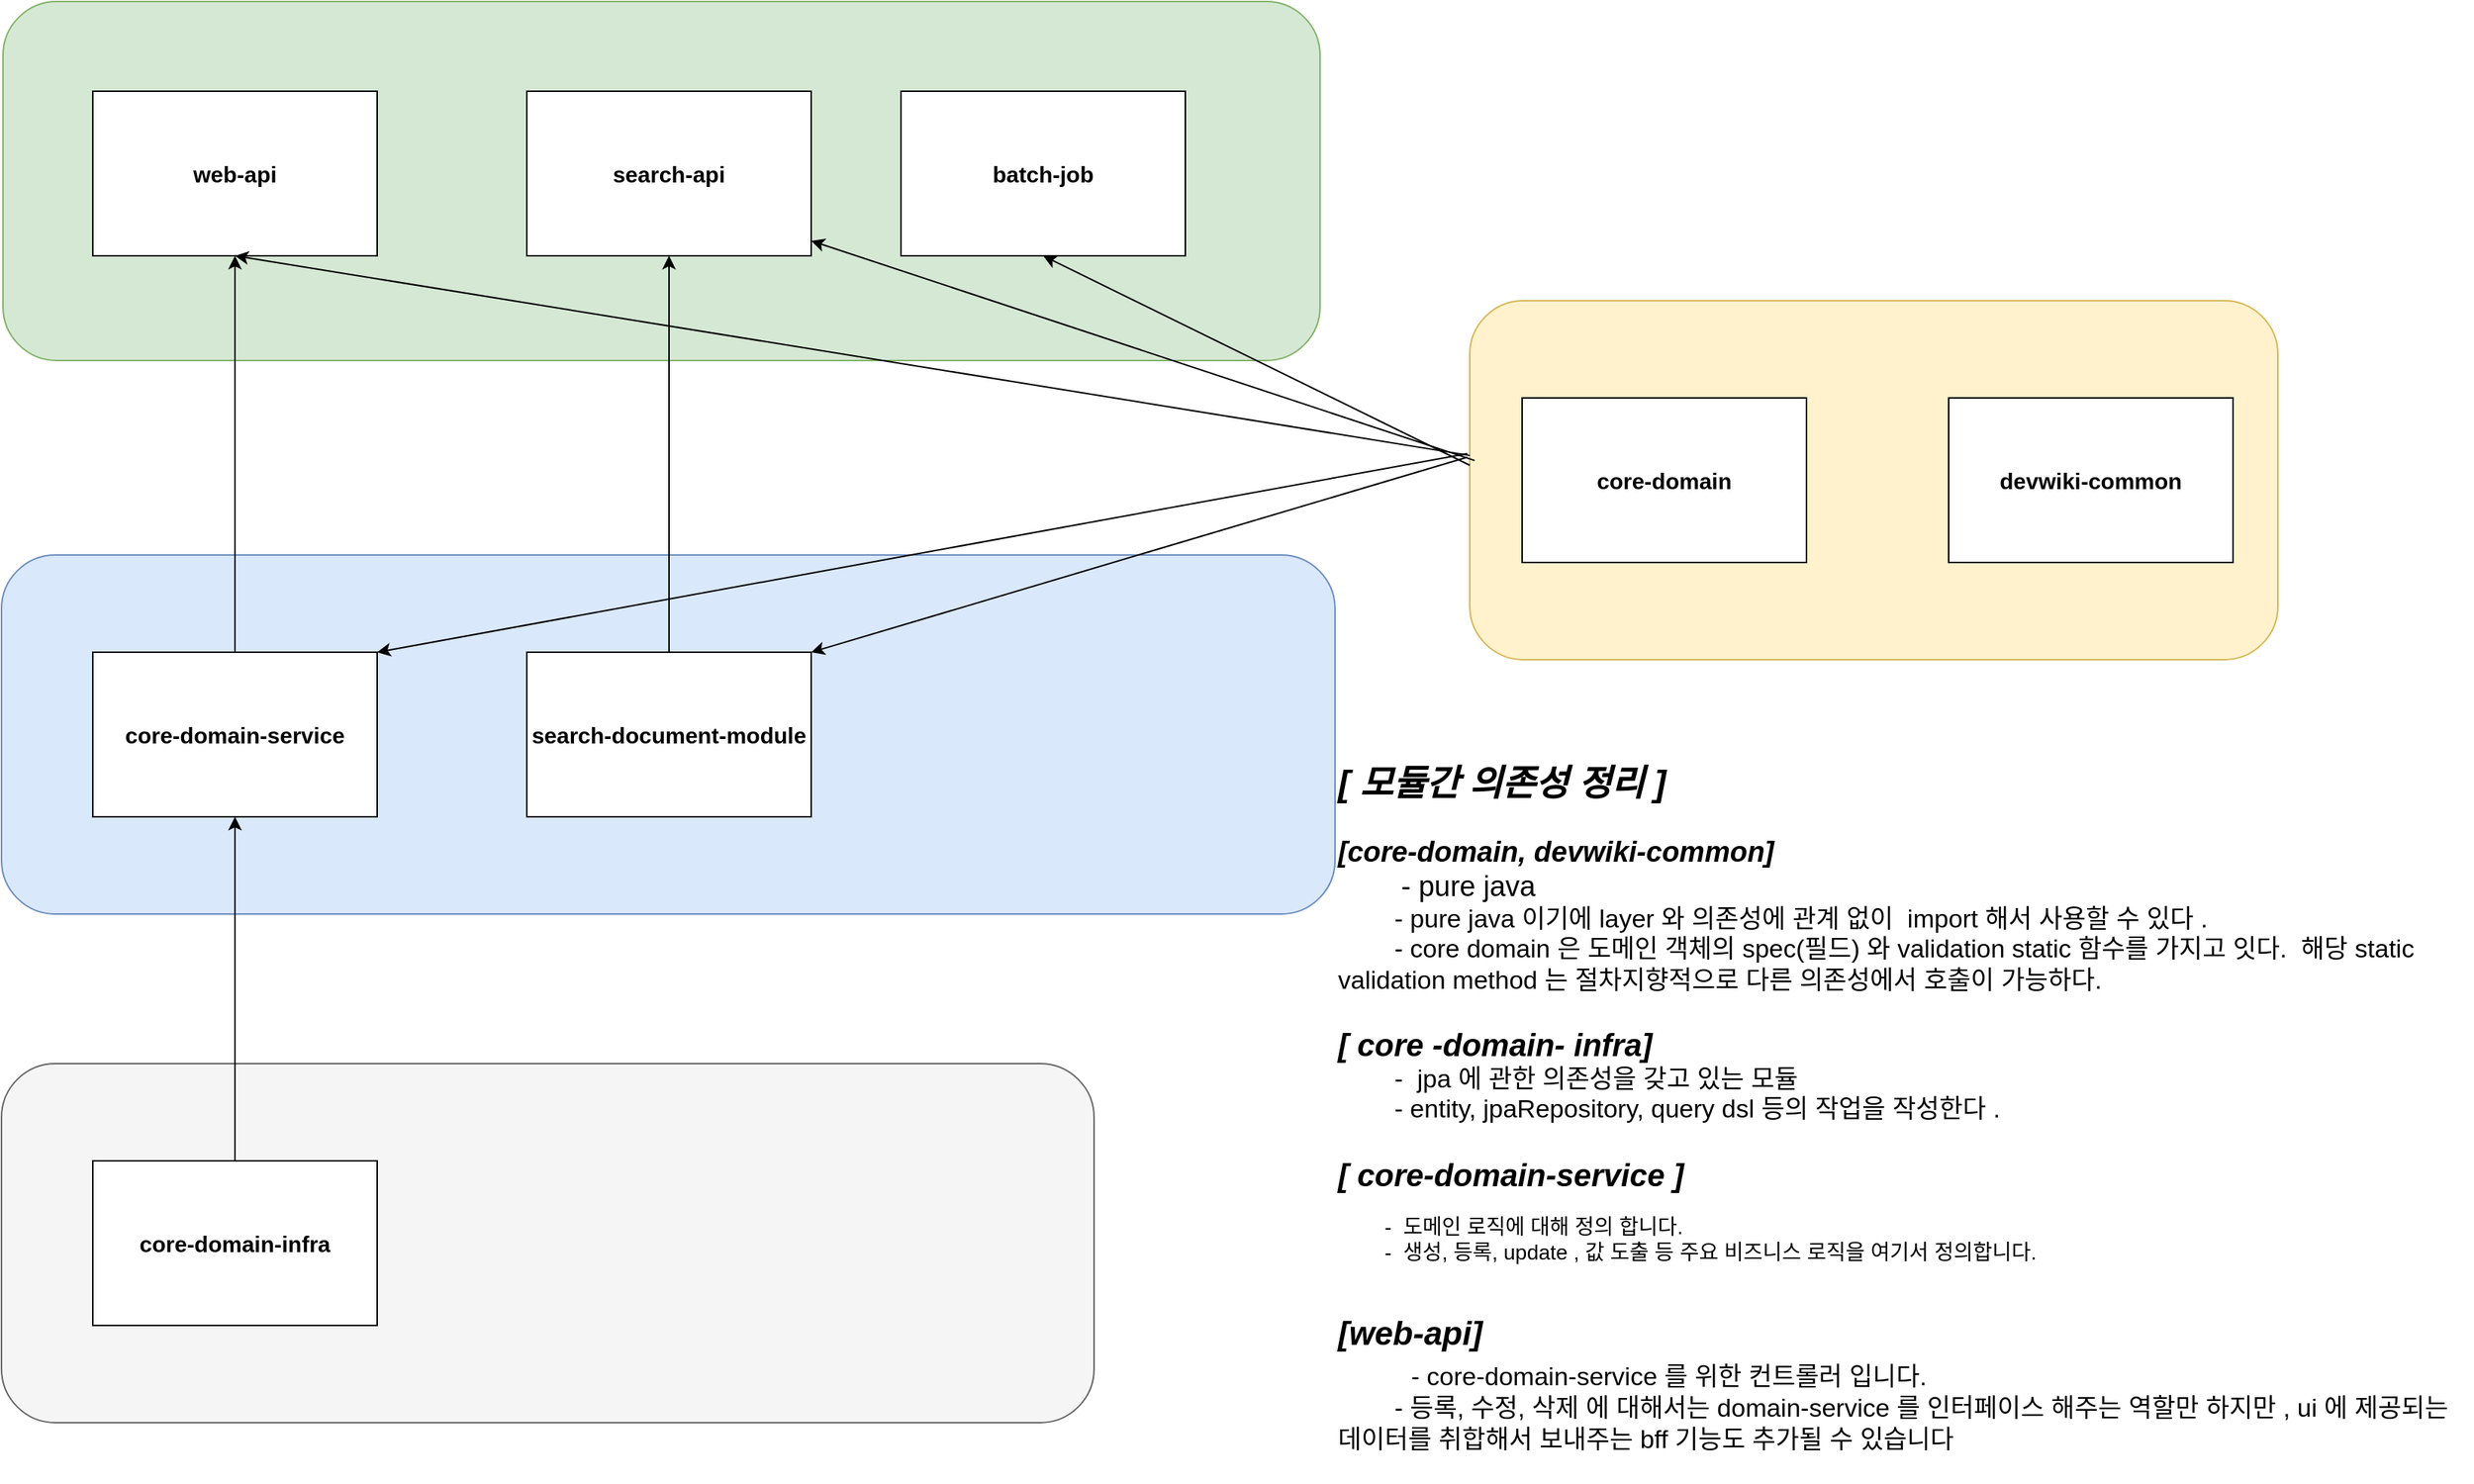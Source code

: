 <mxfile version="24.2.3" type="github" pages="2">
  <diagram id="eJUxkBeo7H8FneVKurgV" name="domain-rdms-service module ">
    <mxGraphModel dx="2127" dy="1106" grid="1" gridSize="10" guides="1" tooltips="1" connect="1" arrows="1" fold="1" page="1" pageScale="1" pageWidth="827" pageHeight="1169" math="0" shadow="0">
      <root>
        <mxCell id="0" />
        <mxCell id="1" parent="0" />
        <mxCell id="KcUZ6cgq9FZR3XA63UQ2-1" value="" style="rounded=1;whiteSpace=wrap;html=1;fillColor=#fff2cc;strokeColor=#d6b656;" vertex="1" parent="1">
          <mxGeometry x="1030" y="260" width="540" height="240" as="geometry" />
        </mxCell>
        <mxCell id="KcUZ6cgq9FZR3XA63UQ2-2" value="" style="rounded=1;whiteSpace=wrap;html=1;fillColor=#d5e8d4;strokeColor=#82b366;" vertex="1" parent="1">
          <mxGeometry x="50" y="60" width="880" height="240" as="geometry" />
        </mxCell>
        <mxCell id="KcUZ6cgq9FZR3XA63UQ2-3" value="" style="rounded=1;whiteSpace=wrap;html=1;fillColor=#dae8fc;strokeColor=#6c8ebf;" vertex="1" parent="1">
          <mxGeometry x="49" y="430" width="891" height="240" as="geometry" />
        </mxCell>
        <mxCell id="KcUZ6cgq9FZR3XA63UQ2-4" value="" style="rounded=1;whiteSpace=wrap;html=1;fillColor=#f5f5f5;fontColor=#333333;strokeColor=#666666;" vertex="1" parent="1">
          <mxGeometry x="49" y="770" width="730" height="240" as="geometry" />
        </mxCell>
        <mxCell id="KcUZ6cgq9FZR3XA63UQ2-5" value="&lt;b&gt;&lt;font style=&quot;font-size: 15px;&quot;&gt;core-domain-service&lt;/font&gt;&lt;/b&gt;" style="rounded=0;whiteSpace=wrap;html=1;" vertex="1" parent="1">
          <mxGeometry x="110" y="495" width="190" height="110" as="geometry" />
        </mxCell>
        <mxCell id="KcUZ6cgq9FZR3XA63UQ2-6" value="&lt;b&gt;&lt;font style=&quot;font-size: 15px;&quot;&gt;core-domain&lt;/font&gt;&lt;/b&gt;" style="rounded=0;whiteSpace=wrap;html=1;" vertex="1" parent="1">
          <mxGeometry x="1065" y="325" width="190" height="110" as="geometry" />
        </mxCell>
        <mxCell id="KcUZ6cgq9FZR3XA63UQ2-7" value="&lt;b&gt;&lt;font style=&quot;font-size: 15px;&quot;&gt;core-domain-infra&lt;/font&gt;&lt;/b&gt;" style="rounded=0;whiteSpace=wrap;html=1;" vertex="1" parent="1">
          <mxGeometry x="110" y="835" width="190" height="110" as="geometry" />
        </mxCell>
        <mxCell id="KcUZ6cgq9FZR3XA63UQ2-8" value="" style="endArrow=classic;html=1;rounded=0;entryX=0.5;entryY=1;entryDx=0;entryDy=0;" edge="1" parent="1" source="KcUZ6cgq9FZR3XA63UQ2-7" target="KcUZ6cgq9FZR3XA63UQ2-5">
          <mxGeometry width="50" height="50" relative="1" as="geometry">
            <mxPoint x="390" y="590" as="sourcePoint" />
            <mxPoint x="440" y="540" as="targetPoint" />
          </mxGeometry>
        </mxCell>
        <mxCell id="KcUZ6cgq9FZR3XA63UQ2-9" value="&lt;span style=&quot;font-size: 15px;&quot;&gt;&lt;b&gt;web-api&lt;/b&gt;&lt;/span&gt;" style="rounded=0;whiteSpace=wrap;html=1;" vertex="1" parent="1">
          <mxGeometry x="110" y="120" width="190" height="110" as="geometry" />
        </mxCell>
        <mxCell id="KcUZ6cgq9FZR3XA63UQ2-10" value="&lt;span style=&quot;font-size: 15px;&quot;&gt;&lt;b&gt;search-api&lt;/b&gt;&lt;/span&gt;" style="rounded=0;whiteSpace=wrap;html=1;" vertex="1" parent="1">
          <mxGeometry x="400" y="120" width="190" height="110" as="geometry" />
        </mxCell>
        <mxCell id="KcUZ6cgq9FZR3XA63UQ2-11" value="&lt;span style=&quot;font-size: 15px;&quot;&gt;&lt;b&gt;batch-job&lt;/b&gt;&lt;/span&gt;" style="rounded=0;whiteSpace=wrap;html=1;" vertex="1" parent="1">
          <mxGeometry x="650" y="120" width="190" height="110" as="geometry" />
        </mxCell>
        <mxCell id="KcUZ6cgq9FZR3XA63UQ2-12" value="&lt;b&gt;&lt;font style=&quot;font-size: 15px;&quot;&gt;search-document-module&lt;/font&gt;&lt;/b&gt;" style="rounded=0;whiteSpace=wrap;html=1;" vertex="1" parent="1">
          <mxGeometry x="400" y="495" width="190" height="110" as="geometry" />
        </mxCell>
        <mxCell id="KcUZ6cgq9FZR3XA63UQ2-13" value="" style="endArrow=classic;html=1;rounded=0;" edge="1" parent="1" source="KcUZ6cgq9FZR3XA63UQ2-5" target="KcUZ6cgq9FZR3XA63UQ2-9">
          <mxGeometry width="50" height="50" relative="1" as="geometry">
            <mxPoint x="360" y="550" as="sourcePoint" />
            <mxPoint x="410" y="500" as="targetPoint" />
          </mxGeometry>
        </mxCell>
        <mxCell id="KcUZ6cgq9FZR3XA63UQ2-14" value="" style="endArrow=classic;html=1;rounded=0;entryX=0.5;entryY=1;entryDx=0;entryDy=0;" edge="1" parent="1" source="KcUZ6cgq9FZR3XA63UQ2-12" target="KcUZ6cgq9FZR3XA63UQ2-10">
          <mxGeometry width="50" height="50" relative="1" as="geometry">
            <mxPoint x="360" y="550" as="sourcePoint" />
            <mxPoint x="410" y="500" as="targetPoint" />
          </mxGeometry>
        </mxCell>
        <mxCell id="KcUZ6cgq9FZR3XA63UQ2-15" value="" style="endArrow=classic;html=1;rounded=0;entryX=1;entryY=0;entryDx=0;entryDy=0;exitX=-0.003;exitY=0.426;exitDx=0;exitDy=0;exitPerimeter=0;" edge="1" parent="1" source="KcUZ6cgq9FZR3XA63UQ2-1" target="KcUZ6cgq9FZR3XA63UQ2-5">
          <mxGeometry width="50" height="50" relative="1" as="geometry">
            <mxPoint x="440" y="550" as="sourcePoint" />
            <mxPoint x="490" y="500" as="targetPoint" />
          </mxGeometry>
        </mxCell>
        <mxCell id="KcUZ6cgq9FZR3XA63UQ2-16" value="" style="endArrow=classic;html=1;rounded=0;entryX=1;entryY=0;entryDx=0;entryDy=0;exitX=-0.003;exitY=0.436;exitDx=0;exitDy=0;exitPerimeter=0;" edge="1" parent="1" source="KcUZ6cgq9FZR3XA63UQ2-1" target="KcUZ6cgq9FZR3XA63UQ2-12">
          <mxGeometry width="50" height="50" relative="1" as="geometry">
            <mxPoint x="440" y="550" as="sourcePoint" />
            <mxPoint x="490" y="500" as="targetPoint" />
          </mxGeometry>
        </mxCell>
        <mxCell id="KcUZ6cgq9FZR3XA63UQ2-17" value="" style="endArrow=classic;html=1;rounded=0;entryX=0.5;entryY=1;entryDx=0;entryDy=0;exitX=0;exitY=0.431;exitDx=0;exitDy=0;exitPerimeter=0;" edge="1" parent="1" source="KcUZ6cgq9FZR3XA63UQ2-1" target="KcUZ6cgq9FZR3XA63UQ2-9">
          <mxGeometry width="50" height="50" relative="1" as="geometry">
            <mxPoint x="440" y="550" as="sourcePoint" />
            <mxPoint x="490" y="500" as="targetPoint" />
          </mxGeometry>
        </mxCell>
        <mxCell id="KcUZ6cgq9FZR3XA63UQ2-18" value="" style="endArrow=classic;html=1;rounded=0;exitX=0.006;exitY=0.445;exitDx=0;exitDy=0;exitPerimeter=0;" edge="1" parent="1" source="KcUZ6cgq9FZR3XA63UQ2-1">
          <mxGeometry width="50" height="50" relative="1" as="geometry">
            <mxPoint x="440" y="550" as="sourcePoint" />
            <mxPoint x="590" y="220" as="targetPoint" />
          </mxGeometry>
        </mxCell>
        <mxCell id="KcUZ6cgq9FZR3XA63UQ2-19" value="" style="endArrow=classic;html=1;rounded=0;entryX=0.5;entryY=1;entryDx=0;entryDy=0;" edge="1" parent="1" target="KcUZ6cgq9FZR3XA63UQ2-11">
          <mxGeometry width="50" height="50" relative="1" as="geometry">
            <mxPoint x="1030" y="370" as="sourcePoint" />
            <mxPoint x="490" y="500" as="targetPoint" />
          </mxGeometry>
        </mxCell>
        <mxCell id="KcUZ6cgq9FZR3XA63UQ2-20" value="&lt;b&gt;&lt;font style=&quot;font-size: 15px;&quot;&gt;devwiki-common&lt;/font&gt;&lt;/b&gt;" style="rounded=0;whiteSpace=wrap;html=1;" vertex="1" parent="1">
          <mxGeometry x="1350" y="325" width="190" height="110" as="geometry" />
        </mxCell>
        <mxCell id="KcUZ6cgq9FZR3XA63UQ2-21" value="&lt;font style=&quot;font-size: 24px;&quot;&gt;&lt;b&gt;&lt;i&gt;[ 모듈간 의존성 정리 ]&lt;/i&gt;&lt;/b&gt;&lt;/font&gt;&lt;div&gt;&lt;span style=&quot;font-size: 17px;&quot;&gt;&lt;br&gt;&lt;/span&gt;&lt;/div&gt;&lt;div style=&quot;font-size: 19px;&quot;&gt;&lt;b style=&quot;&quot;&gt;&lt;i style=&quot;&quot;&gt;&lt;font style=&quot;font-size: 19px;&quot;&gt;[core-domain, devwiki-common]&lt;/font&gt;&lt;/i&gt;&lt;/b&gt;&lt;/div&gt;&lt;div style=&quot;font-size: 19px;&quot;&gt;&lt;span style=&quot;&quot;&gt;&lt;span style=&quot;white-space: pre;&quot;&gt;&#x9;&lt;/span&gt;- pure java&lt;br&gt;&lt;/span&gt;&lt;/div&gt;&lt;div&gt;&lt;span style=&quot;font-size: 17px;&quot;&gt;&lt;span style=&quot;white-space: pre;&quot;&gt;&#x9;&lt;/span&gt;- pure java 이기에 layer 와 의존성에 관계 없이&amp;nbsp; import 해서 사용할 수 있다 .&lt;br&gt;&lt;/span&gt;&lt;/div&gt;&lt;div&gt;&lt;span style=&quot;font-size: 17px;&quot;&gt;&lt;span style=&quot;white-space: pre;&quot;&gt;&#x9;&lt;/span&gt;- core domain 은 도메인 객체의 spec(필드) 와 validation static 함수를 가지고 잇다.&amp;nbsp; 해당 static validation method 는 절차지향적으로 다른 의존성에서 호출이 가능하다.&amp;nbsp;&lt;br&gt;&lt;/span&gt;&lt;/div&gt;&lt;div&gt;&lt;span style=&quot;font-size: 17px;&quot;&gt;&lt;span style=&quot;white-space: pre;&quot;&gt;&#x9;&lt;/span&gt;&lt;br&gt;&lt;/span&gt;&lt;/div&gt;&lt;div&gt;&lt;b style=&quot;&quot;&gt;&lt;i style=&quot;&quot;&gt;&lt;font style=&quot;font-size: 21px;&quot;&gt;[ core -domain- infra]&lt;/font&gt;&lt;/i&gt;&lt;/b&gt;&lt;/div&gt;&lt;div&gt;&lt;span style=&quot;font-size: 17px;&quot;&gt;&lt;span style=&quot;white-space: pre;&quot;&gt;&#x9;&lt;/span&gt;-&amp;nbsp; jpa 에 관한 의존성을 갖고 있는 모듈&amp;nbsp;&lt;br&gt;&lt;/span&gt;&lt;/div&gt;&lt;div&gt;&lt;span style=&quot;font-size: 17px;&quot;&gt;&lt;span style=&quot;white-space: pre;&quot;&gt;&#x9;&lt;/span&gt;- entity, jpaRepository, query dsl 등의 작업을 작성한다 .&lt;/span&gt;&lt;/div&gt;&lt;div&gt;&lt;span style=&quot;font-size: 17px;&quot;&gt;&lt;span style=&quot;white-space: pre;&quot;&gt;&lt;span style=&quot;white-space: pre;&quot;&gt;&#x9;&lt;/span&gt;&lt;/span&gt;&lt;br&gt;&lt;/span&gt;&lt;/div&gt;&lt;div&gt;&lt;b style=&quot;&quot;&gt;&lt;i style=&quot;&quot;&gt;&lt;font style=&quot;font-size: 21px;&quot;&gt;[ core-domain-service ]&lt;/font&gt;&lt;/i&gt;&lt;/b&gt;&lt;/div&gt;&lt;div&gt;&lt;br&gt;&lt;/div&gt;&lt;div style=&quot;font-size: 14px;&quot;&gt;&lt;span style=&quot;white-space: pre;&quot;&gt;&#x9;&lt;/span&gt;-&amp;nbsp; 도메인 로직에 대해 정의 합니다.&amp;nbsp;&lt;br&gt;&lt;/div&gt;&lt;div style=&quot;font-size: 14px;&quot;&gt;&lt;span style=&quot;white-space: pre;&quot;&gt;&#x9;&lt;/span&gt;-&amp;nbsp; 생성, 등록, update , 값 도출 등 주요 비즈니스 로직을 여기서 정의합니다.&lt;br&gt;&lt;/div&gt;&lt;div style=&quot;font-size: 14px;&quot;&gt;&lt;span style=&quot;white-space: pre;&quot;&gt;&#x9;&lt;/span&gt;&lt;br&gt;&lt;/div&gt;&lt;div style=&quot;font-size: 14px;&quot;&gt;&lt;br&gt;&lt;/div&gt;&lt;div style=&quot;&quot;&gt;&lt;b style=&quot;&quot;&gt;&lt;i style=&quot;&quot;&gt;&lt;font style=&quot;font-size: 22px;&quot;&gt;[web-api]&lt;/font&gt;&lt;/i&gt;&lt;/b&gt;&lt;/div&gt;&lt;div style=&quot;font-size: 17px;&quot;&gt;&lt;font style=&quot;font-size: 17px;&quot;&gt;&lt;span style=&quot;font-size: 22px; font-style: italic; font-weight: bold; white-space: pre;&quot;&gt;&#x9;&lt;/span&gt;&lt;font style=&quot;font-size: 17px;&quot;&gt;- core-domain-service 를 위한 컨트롤러 입니다.&lt;br&gt;&lt;/font&gt;&lt;/font&gt;&lt;/div&gt;&lt;div style=&quot;font-size: 17px;&quot;&gt;&lt;font style=&quot;font-size: 17px;&quot;&gt;&lt;font style=&quot;font-size: 17px;&quot;&gt;&lt;span style=&quot;white-space: pre;&quot;&gt;&#x9;&lt;/span&gt;- 등록, 수정, 삭제 에 대해서는 domain-service 를 인터페이스 해주는 역할만 하지만 , ui 에 제공되는&amp;nbsp; 데이터를 취합해서 보내주는 bff 기능도 추가될 수 있습니다&amp;nbsp;&lt;/font&gt;&lt;br&gt;&lt;/font&gt;&lt;/div&gt;" style="text;html=1;align=left;verticalAlign=middle;whiteSpace=wrap;rounded=0;" vertex="1" parent="1">
          <mxGeometry x="940" y="550" width="760" height="500" as="geometry" />
        </mxCell>
      </root>
    </mxGraphModel>
  </diagram>
  <diagram id="WNbj_MVVDQ4EhMX8WPdz" name="aggregate 예시 ">
    <mxGraphModel dx="1914" dy="995" grid="1" gridSize="10" guides="1" tooltips="1" connect="1" arrows="1" fold="1" page="1" pageScale="1" pageWidth="827" pageHeight="1169" math="0" shadow="0">
      <root>
        <mxCell id="0" />
        <mxCell id="1" parent="0" />
        <mxCell id="9KooBSLEQsrGjYwcIUoT-2" value="" style="rounded=0;whiteSpace=wrap;html=1;fillColor=#f5f5f5;fontColor=#333333;strokeColor=#666666;" vertex="1" parent="1">
          <mxGeometry y="630" width="1310" height="180" as="geometry" />
        </mxCell>
        <mxCell id="9KooBSLEQsrGjYwcIUoT-1" value="&lt;b&gt;&lt;font style=&quot;font-size: 15px;&quot;&gt;core-domain-infra&lt;/font&gt;&lt;/b&gt;" style="rounded=0;whiteSpace=wrap;html=1;" vertex="1" parent="1">
          <mxGeometry y="630" width="180" height="180" as="geometry" />
        </mxCell>
        <mxCell id="9KooBSLEQsrGjYwcIUoT-4" value="" style="rounded=0;whiteSpace=wrap;html=1;fillColor=#dae8fc;strokeColor=#6c8ebf;" vertex="1" parent="1">
          <mxGeometry y="350" width="1300" height="240" as="geometry" />
        </mxCell>
        <mxCell id="9KooBSLEQsrGjYwcIUoT-5" value="&lt;b&gt;&lt;font style=&quot;font-size: 15px;&quot;&gt;core-domain-service&lt;/font&gt;&lt;/b&gt;" style="rounded=0;whiteSpace=wrap;html=1;" vertex="1" parent="1">
          <mxGeometry y="350" width="180" height="240" as="geometry" />
        </mxCell>
        <mxCell id="MxIOtglo3UFpQJoPI_R0-2" value="" style="rounded=0;whiteSpace=wrap;html=1;fillColor=#d5e8d4;strokeColor=#82b366;" vertex="1" parent="1">
          <mxGeometry y="140" width="1300" height="180" as="geometry" />
        </mxCell>
        <mxCell id="MxIOtglo3UFpQJoPI_R0-3" value="&lt;b style=&quot;font-size: 15px;&quot;&gt;web-api&lt;/b&gt;" style="rounded=0;whiteSpace=wrap;html=1;" vertex="1" parent="1">
          <mxGeometry y="140" width="180" height="180" as="geometry" />
        </mxCell>
        <mxCell id="MxIOtglo3UFpQJoPI_R0-4" value="TechArticleEntityRepository&lt;br&gt;.java" style="rounded=0;whiteSpace=wrap;html=1;" vertex="1" parent="1">
          <mxGeometry x="200" y="680" width="160" height="60" as="geometry" />
        </mxCell>
        <mxCell id="MxIOtglo3UFpQJoPI_R0-5" value="TechArticleVersion ContentEntiryRepository.java" style="rounded=0;whiteSpace=wrap;html=1;" vertex="1" parent="1">
          <mxGeometry x="400" y="680" width="230" height="60" as="geometry" />
        </mxCell>
        <mxCell id="MxIOtglo3UFpQJoPI_R0-6" value="TechArticleRepository.java" style="rounded=1;whiteSpace=wrap;html=1;" vertex="1" parent="1">
          <mxGeometry x="385" y="500" width="260" height="60" as="geometry" />
        </mxCell>
        <mxCell id="MxIOtglo3UFpQJoPI_R0-7" value="UserEntityRepository.java" style="rounded=0;whiteSpace=wrap;html=1;" vertex="1" parent="1">
          <mxGeometry x="710" y="680" width="160" height="60" as="geometry" />
        </mxCell>
        <mxCell id="MxIOtglo3UFpQJoPI_R0-9" value="" style="endArrow=classic;startArrow=classic;html=1;rounded=0;exitX=0.5;exitY=0;exitDx=0;exitDy=0;entryX=0.25;entryY=1;entryDx=0;entryDy=0;" edge="1" parent="1" source="MxIOtglo3UFpQJoPI_R0-4" target="MxIOtglo3UFpQJoPI_R0-6">
          <mxGeometry width="50" height="50" relative="1" as="geometry">
            <mxPoint x="390" y="530" as="sourcePoint" />
            <mxPoint x="440" y="480" as="targetPoint" />
          </mxGeometry>
        </mxCell>
        <mxCell id="MxIOtglo3UFpQJoPI_R0-11" value="" style="endArrow=classic;startArrow=classic;html=1;rounded=0;entryX=0.5;entryY=1;entryDx=0;entryDy=0;" edge="1" parent="1" source="MxIOtglo3UFpQJoPI_R0-5" target="MxIOtglo3UFpQJoPI_R0-6">
          <mxGeometry width="50" height="50" relative="1" as="geometry">
            <mxPoint x="390" y="530" as="sourcePoint" />
            <mxPoint x="440" y="480" as="targetPoint" />
          </mxGeometry>
        </mxCell>
        <mxCell id="MxIOtglo3UFpQJoPI_R0-12" value="" style="endArrow=classic;startArrow=classic;html=1;rounded=0;entryX=0.75;entryY=1;entryDx=0;entryDy=0;" edge="1" parent="1" source="MxIOtglo3UFpQJoPI_R0-7" target="MxIOtglo3UFpQJoPI_R0-6">
          <mxGeometry width="50" height="50" relative="1" as="geometry">
            <mxPoint x="390" y="530" as="sourcePoint" />
            <mxPoint x="440" y="480" as="targetPoint" />
          </mxGeometry>
        </mxCell>
        <mxCell id="MxIOtglo3UFpQJoPI_R0-13" value="TechArticleService.java" style="rounded=1;whiteSpace=wrap;html=1;" vertex="1" parent="1">
          <mxGeometry x="385" y="390" width="260" height="60" as="geometry" />
        </mxCell>
        <mxCell id="MxIOtglo3UFpQJoPI_R0-14" value="" style="endArrow=classic;startArrow=classic;html=1;rounded=0;entryX=0.5;entryY=1;entryDx=0;entryDy=0;" edge="1" parent="1" source="MxIOtglo3UFpQJoPI_R0-6" target="MxIOtglo3UFpQJoPI_R0-13">
          <mxGeometry width="50" height="50" relative="1" as="geometry">
            <mxPoint x="390" y="530" as="sourcePoint" />
            <mxPoint x="440" y="480" as="targetPoint" />
          </mxGeometry>
        </mxCell>
        <mxCell id="MxIOtglo3UFpQJoPI_R0-15" value="TechArticleService" style="rounded=1;whiteSpace=wrap;html=1;" vertex="1" parent="1">
          <mxGeometry x="385" y="210" width="260" height="60" as="geometry" />
        </mxCell>
        <mxCell id="MxIOtglo3UFpQJoPI_R0-16" value="" style="endArrow=classic;startArrow=classic;html=1;rounded=0;entryX=0.5;entryY=1;entryDx=0;entryDy=0;" edge="1" parent="1" source="MxIOtglo3UFpQJoPI_R0-13" target="MxIOtglo3UFpQJoPI_R0-15">
          <mxGeometry width="50" height="50" relative="1" as="geometry">
            <mxPoint x="390" y="530" as="sourcePoint" />
            <mxPoint x="440" y="480" as="targetPoint" />
          </mxGeometry>
        </mxCell>
        <mxCell id="MxIOtglo3UFpQJoPI_R0-17" value="" style="shape=umlActor;verticalLabelPosition=bottom;verticalAlign=top;html=1;outlineConnect=0;" vertex="1" parent="1">
          <mxGeometry x="500" y="10" width="30" height="60" as="geometry" />
        </mxCell>
        <mxCell id="MxIOtglo3UFpQJoPI_R0-18" value="" style="endArrow=classic;startArrow=classic;html=1;rounded=0;exitX=0.5;exitY=0;exitDx=0;exitDy=0;" edge="1" parent="1" source="MxIOtglo3UFpQJoPI_R0-15" target="MxIOtglo3UFpQJoPI_R0-17">
          <mxGeometry width="50" height="50" relative="1" as="geometry">
            <mxPoint x="390" y="530" as="sourcePoint" />
            <mxPoint x="520" y="100" as="targetPoint" />
          </mxGeometry>
        </mxCell>
        <mxCell id="MxIOtglo3UFpQJoPI_R0-20" value="&lt;b style=&quot;font-size: 15px;&quot;&gt;&lt;font style=&quot;font-size: 15px;&quot;&gt;&amp;nbsp;update,&lt;/font&gt;&lt;/b&gt;&lt;div style=&quot;font-size: 15px;&quot;&gt;&lt;b style=&quot;&quot;&gt;&lt;font style=&quot;font-size: 15px;&quot;&gt;delete, create article&lt;/font&gt;&lt;/b&gt;&lt;/div&gt;" style="text;html=1;align=center;verticalAlign=middle;whiteSpace=wrap;rounded=0;" vertex="1" parent="1">
          <mxGeometry x="264" y="90" width="300" height="30" as="geometry" />
        </mxCell>
        <mxCell id="MxIOtglo3UFpQJoPI_R0-21" value="" style="shape=umlActor;verticalLabelPosition=bottom;verticalAlign=top;html=1;outlineConnect=0;" vertex="1" parent="1">
          <mxGeometry x="1015" y="10" width="30" height="60" as="geometry" />
        </mxCell>
        <mxCell id="MxIOtglo3UFpQJoPI_R0-22" value="CommentRepository.java" style="rounded=1;whiteSpace=wrap;html=1;" vertex="1" parent="1">
          <mxGeometry x="900" y="500" width="260" height="60" as="geometry" />
        </mxCell>
        <mxCell id="MxIOtglo3UFpQJoPI_R0-23" value="CommentEntityRepository.java" style="rounded=0;whiteSpace=wrap;html=1;" vertex="1" parent="1">
          <mxGeometry x="990" y="680" width="210" height="60" as="geometry" />
        </mxCell>
        <mxCell id="MxIOtglo3UFpQJoPI_R0-26" value="TechViewBffController" style="rounded=1;whiteSpace=wrap;html=1;" vertex="1" parent="1">
          <mxGeometry x="900" y="210" width="260" height="60" as="geometry" />
        </mxCell>
        <mxCell id="MxIOtglo3UFpQJoPI_R0-27" value="CommentService.java" style="rounded=1;whiteSpace=wrap;html=1;" vertex="1" parent="1">
          <mxGeometry x="900" y="390" width="260" height="60" as="geometry" />
        </mxCell>
        <mxCell id="MxIOtglo3UFpQJoPI_R0-30" value="" style="endArrow=classic;html=1;rounded=0;entryX=0.5;entryY=1;entryDx=0;entryDy=0;exitX=0.75;exitY=0;exitDx=0;exitDy=0;" edge="1" parent="1" source="MxIOtglo3UFpQJoPI_R0-7" target="MxIOtglo3UFpQJoPI_R0-22">
          <mxGeometry width="50" height="50" relative="1" as="geometry">
            <mxPoint x="390" y="470" as="sourcePoint" />
            <mxPoint x="440" y="420" as="targetPoint" />
          </mxGeometry>
        </mxCell>
        <mxCell id="MxIOtglo3UFpQJoPI_R0-31" value="" style="endArrow=classic;html=1;rounded=0;entryX=0.793;entryY=1.033;entryDx=0;entryDy=0;entryPerimeter=0;exitX=0.568;exitY=-0.017;exitDx=0;exitDy=0;exitPerimeter=0;" edge="1" parent="1" source="MxIOtglo3UFpQJoPI_R0-23" target="MxIOtglo3UFpQJoPI_R0-22">
          <mxGeometry width="50" height="50" relative="1" as="geometry">
            <mxPoint x="390" y="470" as="sourcePoint" />
            <mxPoint x="440" y="420" as="targetPoint" />
          </mxGeometry>
        </mxCell>
        <mxCell id="MxIOtglo3UFpQJoPI_R0-32" value="" style="endArrow=classic;html=1;rounded=0;entryX=0.5;entryY=1;entryDx=0;entryDy=0;" edge="1" parent="1" source="MxIOtglo3UFpQJoPI_R0-22" target="MxIOtglo3UFpQJoPI_R0-27">
          <mxGeometry width="50" height="50" relative="1" as="geometry">
            <mxPoint x="390" y="470" as="sourcePoint" />
            <mxPoint x="440" y="420" as="targetPoint" />
          </mxGeometry>
        </mxCell>
        <mxCell id="MxIOtglo3UFpQJoPI_R0-33" value="" style="endArrow=classic;html=1;rounded=0;entryX=0.5;entryY=1;entryDx=0;entryDy=0;" edge="1" parent="1" source="MxIOtglo3UFpQJoPI_R0-27" target="MxIOtglo3UFpQJoPI_R0-26">
          <mxGeometry width="50" height="50" relative="1" as="geometry">
            <mxPoint x="390" y="470" as="sourcePoint" />
            <mxPoint x="440" y="420" as="targetPoint" />
          </mxGeometry>
        </mxCell>
        <mxCell id="MxIOtglo3UFpQJoPI_R0-34" value="" style="endArrow=classic;html=1;rounded=0;entryX=0.25;entryY=1;entryDx=0;entryDy=0;exitX=0.75;exitY=0;exitDx=0;exitDy=0;" edge="1" parent="1" source="MxIOtglo3UFpQJoPI_R0-13" target="MxIOtglo3UFpQJoPI_R0-26">
          <mxGeometry width="50" height="50" relative="1" as="geometry">
            <mxPoint x="390" y="470" as="sourcePoint" />
            <mxPoint x="440" y="420" as="targetPoint" />
          </mxGeometry>
        </mxCell>
        <mxCell id="MxIOtglo3UFpQJoPI_R0-35" value="" style="endArrow=classic;html=1;rounded=0;" edge="1" parent="1" source="MxIOtglo3UFpQJoPI_R0-26">
          <mxGeometry width="50" height="50" relative="1" as="geometry">
            <mxPoint x="390" y="470" as="sourcePoint" />
            <mxPoint x="1030" y="80" as="targetPoint" />
          </mxGeometry>
        </mxCell>
        <mxCell id="MxIOtglo3UFpQJoPI_R0-36" value="&lt;span style=&quot;font-size: 15px;&quot;&gt;&lt;b&gt;Read article page&amp;nbsp; user&amp;nbsp;&lt;/b&gt;&lt;/span&gt;" style="text;html=1;align=center;verticalAlign=middle;whiteSpace=wrap;rounded=0;" vertex="1" parent="1">
          <mxGeometry x="1015" y="90" width="300" height="30" as="geometry" />
        </mxCell>
      </root>
    </mxGraphModel>
  </diagram>
</mxfile>
